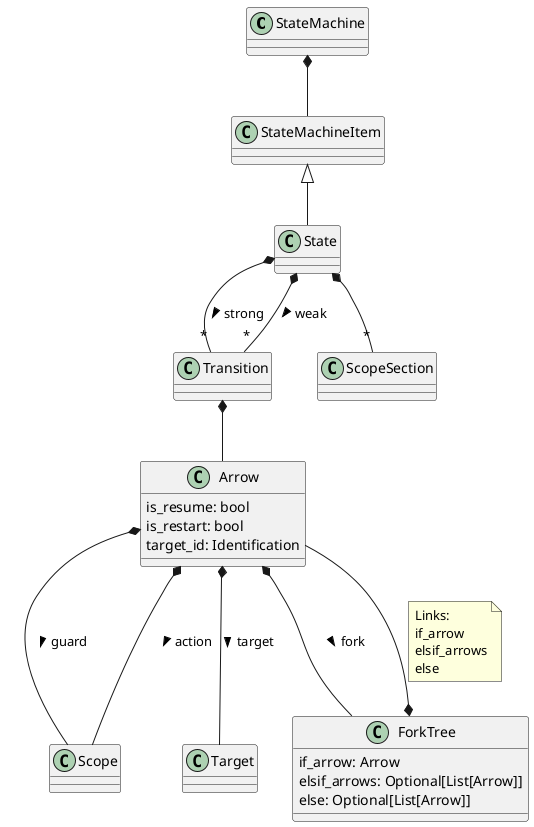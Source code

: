 @startuml States with transitions
StateMachine *-- StateMachineItem

StateMachineItem <|-- State

State *-- "*" Transition: strong >
State *-- "*" ScopeSection
State *-- "*" Transition: weak >

Transition *-- Arrow

class Arrow {
   is_resume: bool
   is_restart: bool
   target_id: Identification
}


Arrow *-- Scope: guard >
Arrow *-- Scope: action >

Arrow *-- Target: target >
Arrow *-- ForkTree: fork >



ForkTree *-- Arrow
note right on link
Links:
if_arrow
elsif_arrows
else
end note
class ForkTree {
  if_arrow: Arrow
  elsif_arrows: Optional[List[Arrow]]
  else: Optional[List[Arrow]]
}
@enduml